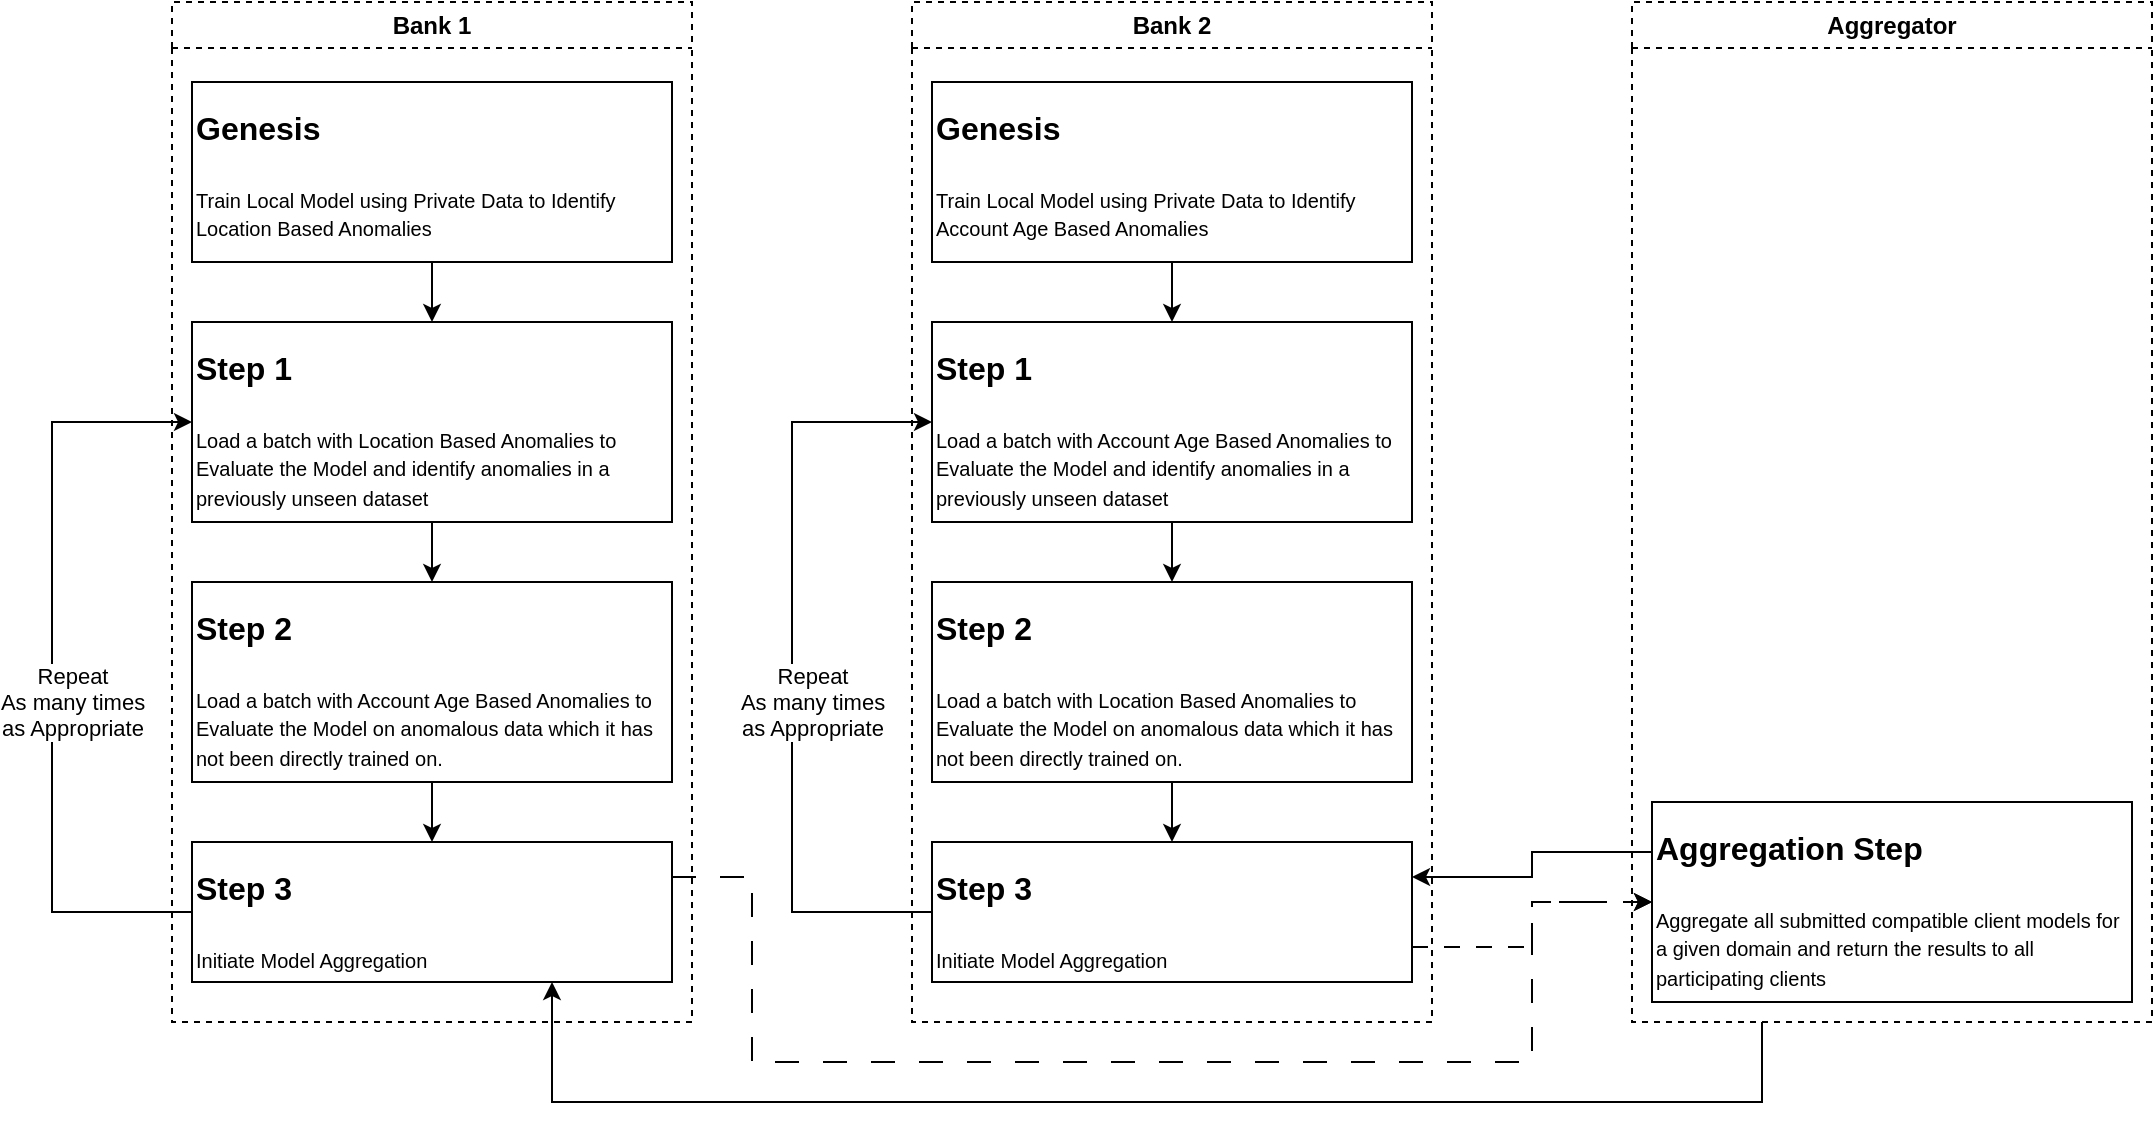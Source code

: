 <mxfile version="24.7.12">
  <diagram name="Page-1" id="uDJUI4dBSmf2cbCkmgjj">
    <mxGraphModel dx="1308" dy="763" grid="1" gridSize="10" guides="1" tooltips="1" connect="1" arrows="1" fold="1" page="1" pageScale="1" pageWidth="850" pageHeight="1100" math="0" shadow="0">
      <root>
        <mxCell id="0" />
        <mxCell id="1" parent="0" />
        <mxCell id="MlqXa8JIlhz3oFpUz93O-1" value="Bank 1" style="swimlane;whiteSpace=wrap;html=1;dashed=1;" vertex="1" parent="1">
          <mxGeometry x="90" y="150" width="260" height="510" as="geometry" />
        </mxCell>
        <mxCell id="MlqXa8JIlhz3oFpUz93O-33" style="edgeStyle=orthogonalEdgeStyle;rounded=0;orthogonalLoop=1;jettySize=auto;html=1;exitX=0.5;exitY=1;exitDx=0;exitDy=0;entryX=0.5;entryY=0;entryDx=0;entryDy=0;" edge="1" parent="MlqXa8JIlhz3oFpUz93O-1" source="MlqXa8JIlhz3oFpUz93O-26" target="MlqXa8JIlhz3oFpUz93O-28">
          <mxGeometry relative="1" as="geometry" />
        </mxCell>
        <mxCell id="MlqXa8JIlhz3oFpUz93O-26" value="&lt;h1 style=&quot;margin-top: 0px;&quot;&gt;&lt;font style=&quot;font-size: 16px;&quot;&gt;Genesis&lt;/font&gt;&lt;/h1&gt;&lt;p&gt;&lt;span style=&quot;text-align: center;&quot;&gt;&lt;font style=&quot;font-size: 10px;&quot;&gt;Train Local Model using Private Data to Identify Location Based Anomalies&lt;/font&gt;&lt;/span&gt;&lt;/p&gt;" style="text;html=1;whiteSpace=wrap;overflow=hidden;rounded=0;strokeColor=default;" vertex="1" parent="MlqXa8JIlhz3oFpUz93O-1">
          <mxGeometry x="10" y="40" width="240" height="90" as="geometry" />
        </mxCell>
        <mxCell id="MlqXa8JIlhz3oFpUz93O-34" style="edgeStyle=orthogonalEdgeStyle;rounded=0;orthogonalLoop=1;jettySize=auto;html=1;exitX=0.5;exitY=1;exitDx=0;exitDy=0;" edge="1" parent="MlqXa8JIlhz3oFpUz93O-1" source="MlqXa8JIlhz3oFpUz93O-28" target="MlqXa8JIlhz3oFpUz93O-29">
          <mxGeometry relative="1" as="geometry" />
        </mxCell>
        <mxCell id="MlqXa8JIlhz3oFpUz93O-28" value="&lt;h1 style=&quot;margin-top: 0px;&quot;&gt;&lt;font style=&quot;font-size: 16px;&quot;&gt;Step 1&lt;/font&gt;&lt;/h1&gt;&lt;p&gt;&lt;span style=&quot;text-align: center;&quot;&gt;&lt;font style=&quot;font-size: 10px;&quot;&gt;Load a batch with Location Based Anomalies to Evaluate the Model and identify anomalies in a previously unseen dataset&lt;/font&gt;&lt;/span&gt;&lt;/p&gt;" style="text;html=1;whiteSpace=wrap;overflow=hidden;rounded=0;strokeColor=default;" vertex="1" parent="MlqXa8JIlhz3oFpUz93O-1">
          <mxGeometry x="10" y="160" width="240" height="100" as="geometry" />
        </mxCell>
        <mxCell id="MlqXa8JIlhz3oFpUz93O-35" style="edgeStyle=orthogonalEdgeStyle;rounded=0;orthogonalLoop=1;jettySize=auto;html=1;" edge="1" parent="MlqXa8JIlhz3oFpUz93O-1" source="MlqXa8JIlhz3oFpUz93O-29" target="MlqXa8JIlhz3oFpUz93O-32">
          <mxGeometry relative="1" as="geometry" />
        </mxCell>
        <mxCell id="MlqXa8JIlhz3oFpUz93O-29" value="&lt;h1 style=&quot;margin-top: 0px;&quot;&gt;&lt;font style=&quot;font-size: 16px;&quot;&gt;Step 2&lt;/font&gt;&lt;/h1&gt;&lt;p&gt;&lt;span style=&quot;text-align: center;&quot;&gt;&lt;font style=&quot;font-size: 10px;&quot;&gt;Load a batch with Account Age Based Anomalies to Evaluate the Model on anomalous data which it has not been directly trained on.&lt;/font&gt;&lt;/span&gt;&lt;/p&gt;" style="text;html=1;whiteSpace=wrap;overflow=hidden;rounded=0;strokeColor=default;" vertex="1" parent="MlqXa8JIlhz3oFpUz93O-1">
          <mxGeometry x="10" y="290" width="240" height="100" as="geometry" />
        </mxCell>
        <mxCell id="MlqXa8JIlhz3oFpUz93O-36" style="edgeStyle=orthogonalEdgeStyle;rounded=0;orthogonalLoop=1;jettySize=auto;html=1;exitX=0;exitY=0.5;exitDx=0;exitDy=0;entryX=0;entryY=0.5;entryDx=0;entryDy=0;" edge="1" parent="MlqXa8JIlhz3oFpUz93O-1" source="MlqXa8JIlhz3oFpUz93O-32" target="MlqXa8JIlhz3oFpUz93O-28">
          <mxGeometry relative="1" as="geometry">
            <Array as="points">
              <mxPoint x="-60" y="455" />
              <mxPoint x="-60" y="210" />
            </Array>
          </mxGeometry>
        </mxCell>
        <mxCell id="MlqXa8JIlhz3oFpUz93O-37" value="Repeat&lt;div&gt;As many times&lt;/div&gt;&lt;div&gt;as Appropriate&lt;/div&gt;" style="edgeLabel;html=1;align=center;verticalAlign=middle;resizable=0;points=[];" vertex="1" connectable="0" parent="MlqXa8JIlhz3oFpUz93O-36">
          <mxGeometry x="-0.092" y="-1" relative="1" as="geometry">
            <mxPoint x="9" as="offset" />
          </mxGeometry>
        </mxCell>
        <mxCell id="MlqXa8JIlhz3oFpUz93O-32" value="&lt;h1 style=&quot;margin-top: 0px;&quot;&gt;&lt;font style=&quot;font-size: 16px;&quot;&gt;Step 3&lt;/font&gt;&lt;/h1&gt;&lt;p style=&quot;text-align: center;&quot;&gt;&lt;span style=&quot;font-size: 10px;&quot;&gt;Initiate Model Aggregation&lt;/span&gt;&lt;/p&gt;" style="text;html=1;whiteSpace=wrap;overflow=hidden;rounded=0;strokeColor=default;" vertex="1" parent="MlqXa8JIlhz3oFpUz93O-1">
          <mxGeometry x="10" y="420" width="240" height="70" as="geometry" />
        </mxCell>
        <mxCell id="MlqXa8JIlhz3oFpUz93O-38" value="Bank 2" style="swimlane;whiteSpace=wrap;html=1;dashed=1;" vertex="1" parent="1">
          <mxGeometry x="460" y="150" width="260" height="510" as="geometry" />
        </mxCell>
        <mxCell id="MlqXa8JIlhz3oFpUz93O-39" style="edgeStyle=orthogonalEdgeStyle;rounded=0;orthogonalLoop=1;jettySize=auto;html=1;exitX=0.5;exitY=1;exitDx=0;exitDy=0;entryX=0.5;entryY=0;entryDx=0;entryDy=0;" edge="1" parent="MlqXa8JIlhz3oFpUz93O-38" source="MlqXa8JIlhz3oFpUz93O-40" target="MlqXa8JIlhz3oFpUz93O-42">
          <mxGeometry relative="1" as="geometry" />
        </mxCell>
        <mxCell id="MlqXa8JIlhz3oFpUz93O-40" value="&lt;h1 style=&quot;margin-top: 0px;&quot;&gt;&lt;font style=&quot;font-size: 16px;&quot;&gt;Genesis&lt;/font&gt;&lt;/h1&gt;&lt;p&gt;&lt;span style=&quot;text-align: center;&quot;&gt;&lt;font style=&quot;font-size: 10px;&quot;&gt;Train Local Model using Private Data to Identify Account Age Based Anomalies&lt;/font&gt;&lt;/span&gt;&lt;/p&gt;" style="text;html=1;whiteSpace=wrap;overflow=hidden;rounded=0;strokeColor=default;" vertex="1" parent="MlqXa8JIlhz3oFpUz93O-38">
          <mxGeometry x="10" y="40" width="240" height="90" as="geometry" />
        </mxCell>
        <mxCell id="MlqXa8JIlhz3oFpUz93O-41" style="edgeStyle=orthogonalEdgeStyle;rounded=0;orthogonalLoop=1;jettySize=auto;html=1;exitX=0.5;exitY=1;exitDx=0;exitDy=0;" edge="1" parent="MlqXa8JIlhz3oFpUz93O-38" source="MlqXa8JIlhz3oFpUz93O-42" target="MlqXa8JIlhz3oFpUz93O-44">
          <mxGeometry relative="1" as="geometry" />
        </mxCell>
        <mxCell id="MlqXa8JIlhz3oFpUz93O-42" value="&lt;h1 style=&quot;margin-top: 0px;&quot;&gt;&lt;font style=&quot;font-size: 16px;&quot;&gt;Step 1&lt;/font&gt;&lt;/h1&gt;&lt;p&gt;&lt;span style=&quot;text-align: center;&quot;&gt;&lt;font style=&quot;font-size: 10px;&quot;&gt;Load a batch with Account Age Based Anomalies to Evaluate the Model and identify anomalies in a previously unseen dataset&lt;/font&gt;&lt;/span&gt;&lt;/p&gt;" style="text;html=1;whiteSpace=wrap;overflow=hidden;rounded=0;strokeColor=default;" vertex="1" parent="MlqXa8JIlhz3oFpUz93O-38">
          <mxGeometry x="10" y="160" width="240" height="100" as="geometry" />
        </mxCell>
        <mxCell id="MlqXa8JIlhz3oFpUz93O-43" style="edgeStyle=orthogonalEdgeStyle;rounded=0;orthogonalLoop=1;jettySize=auto;html=1;" edge="1" parent="MlqXa8JIlhz3oFpUz93O-38" source="MlqXa8JIlhz3oFpUz93O-44" target="MlqXa8JIlhz3oFpUz93O-47">
          <mxGeometry relative="1" as="geometry" />
        </mxCell>
        <mxCell id="MlqXa8JIlhz3oFpUz93O-44" value="&lt;h1 style=&quot;margin-top: 0px;&quot;&gt;&lt;font style=&quot;font-size: 16px;&quot;&gt;Step 2&lt;/font&gt;&lt;/h1&gt;&lt;p&gt;&lt;span style=&quot;text-align: center;&quot;&gt;&lt;font style=&quot;font-size: 10px;&quot;&gt;Load a batch with Location Based Anomalies to Evaluate the Model on anomalous data which it has not been directly trained on.&lt;/font&gt;&lt;/span&gt;&lt;/p&gt;" style="text;html=1;whiteSpace=wrap;overflow=hidden;rounded=0;strokeColor=default;" vertex="1" parent="MlqXa8JIlhz3oFpUz93O-38">
          <mxGeometry x="10" y="290" width="240" height="100" as="geometry" />
        </mxCell>
        <mxCell id="MlqXa8JIlhz3oFpUz93O-45" style="edgeStyle=orthogonalEdgeStyle;rounded=0;orthogonalLoop=1;jettySize=auto;html=1;exitX=0;exitY=0.5;exitDx=0;exitDy=0;entryX=0;entryY=0.5;entryDx=0;entryDy=0;" edge="1" parent="MlqXa8JIlhz3oFpUz93O-38" source="MlqXa8JIlhz3oFpUz93O-47" target="MlqXa8JIlhz3oFpUz93O-42">
          <mxGeometry relative="1" as="geometry">
            <Array as="points">
              <mxPoint x="-60" y="455" />
              <mxPoint x="-60" y="210" />
            </Array>
          </mxGeometry>
        </mxCell>
        <mxCell id="MlqXa8JIlhz3oFpUz93O-46" value="Repeat&lt;div&gt;As many times&lt;/div&gt;&lt;div&gt;as Appropriate&lt;/div&gt;" style="edgeLabel;html=1;align=center;verticalAlign=middle;resizable=0;points=[];" vertex="1" connectable="0" parent="MlqXa8JIlhz3oFpUz93O-45">
          <mxGeometry x="-0.092" y="-1" relative="1" as="geometry">
            <mxPoint x="9" as="offset" />
          </mxGeometry>
        </mxCell>
        <mxCell id="MlqXa8JIlhz3oFpUz93O-47" value="&lt;h1 style=&quot;margin-top: 0px;&quot;&gt;&lt;font style=&quot;font-size: 16px;&quot;&gt;Step 3&lt;/font&gt;&lt;/h1&gt;&lt;p style=&quot;text-align: center;&quot;&gt;&lt;span style=&quot;font-size: 10px;&quot;&gt;Initiate Model Aggregation&lt;/span&gt;&lt;/p&gt;" style="text;html=1;whiteSpace=wrap;overflow=hidden;rounded=0;strokeColor=default;" vertex="1" parent="MlqXa8JIlhz3oFpUz93O-38">
          <mxGeometry x="10" y="420" width="240" height="70" as="geometry" />
        </mxCell>
        <mxCell id="MlqXa8JIlhz3oFpUz93O-64" style="edgeStyle=orthogonalEdgeStyle;rounded=0;orthogonalLoop=1;jettySize=auto;html=1;exitX=0.25;exitY=1;exitDx=0;exitDy=0;entryX=0.75;entryY=1;entryDx=0;entryDy=0;" edge="1" parent="1" source="MlqXa8JIlhz3oFpUz93O-48" target="MlqXa8JIlhz3oFpUz93O-32">
          <mxGeometry relative="1" as="geometry">
            <Array as="points">
              <mxPoint x="885" y="700" />
              <mxPoint x="280" y="700" />
            </Array>
          </mxGeometry>
        </mxCell>
        <mxCell id="MlqXa8JIlhz3oFpUz93O-48" value="Aggregator" style="swimlane;whiteSpace=wrap;html=1;dashed=1;" vertex="1" parent="1">
          <mxGeometry x="820" y="150" width="260" height="510" as="geometry" />
        </mxCell>
        <mxCell id="MlqXa8JIlhz3oFpUz93O-57" value="&lt;h1 style=&quot;margin-top: 0px;&quot;&gt;&lt;font style=&quot;font-size: 16px;&quot;&gt;Aggregation Step&lt;/font&gt;&lt;/h1&gt;&lt;p style=&quot;&quot;&gt;&lt;span style=&quot;font-size: 10px;&quot;&gt;Aggregate all submitted compatible client models for a given domain and return the results to all participating clients&lt;/span&gt;&lt;/p&gt;" style="text;html=1;whiteSpace=wrap;overflow=hidden;rounded=0;strokeColor=default;" vertex="1" parent="MlqXa8JIlhz3oFpUz93O-48">
          <mxGeometry x="10" y="400" width="240" height="100" as="geometry" />
        </mxCell>
        <mxCell id="MlqXa8JIlhz3oFpUz93O-58" style="edgeStyle=orthogonalEdgeStyle;rounded=0;orthogonalLoop=1;jettySize=auto;html=1;exitX=1;exitY=0.25;exitDx=0;exitDy=0;entryX=0;entryY=0.5;entryDx=0;entryDy=0;dashed=1;dashPattern=12 12;" edge="1" parent="1" source="MlqXa8JIlhz3oFpUz93O-32" target="MlqXa8JIlhz3oFpUz93O-57">
          <mxGeometry relative="1" as="geometry">
            <mxPoint x="350" y="587.5" as="sourcePoint" />
            <mxPoint x="840" y="575" as="targetPoint" />
            <Array as="points">
              <mxPoint x="380" y="588" />
              <mxPoint x="380" y="680" />
              <mxPoint x="770" y="680" />
              <mxPoint x="770" y="600" />
            </Array>
          </mxGeometry>
        </mxCell>
        <mxCell id="MlqXa8JIlhz3oFpUz93O-59" style="edgeStyle=orthogonalEdgeStyle;rounded=0;orthogonalLoop=1;jettySize=auto;html=1;entryX=0;entryY=0.5;entryDx=0;entryDy=0;dashed=1;dashPattern=8 8;exitX=1;exitY=0.75;exitDx=0;exitDy=0;" edge="1" parent="1" source="MlqXa8JIlhz3oFpUz93O-47" target="MlqXa8JIlhz3oFpUz93O-57">
          <mxGeometry relative="1" as="geometry">
            <Array as="points">
              <mxPoint x="770" y="623" />
              <mxPoint x="770" y="600" />
            </Array>
          </mxGeometry>
        </mxCell>
        <mxCell id="MlqXa8JIlhz3oFpUz93O-63" style="edgeStyle=orthogonalEdgeStyle;rounded=0;orthogonalLoop=1;jettySize=auto;html=1;exitX=0;exitY=0.25;exitDx=0;exitDy=0;entryX=1;entryY=0.25;entryDx=0;entryDy=0;" edge="1" parent="1" source="MlqXa8JIlhz3oFpUz93O-57" target="MlqXa8JIlhz3oFpUz93O-47">
          <mxGeometry relative="1" as="geometry" />
        </mxCell>
      </root>
    </mxGraphModel>
  </diagram>
</mxfile>
